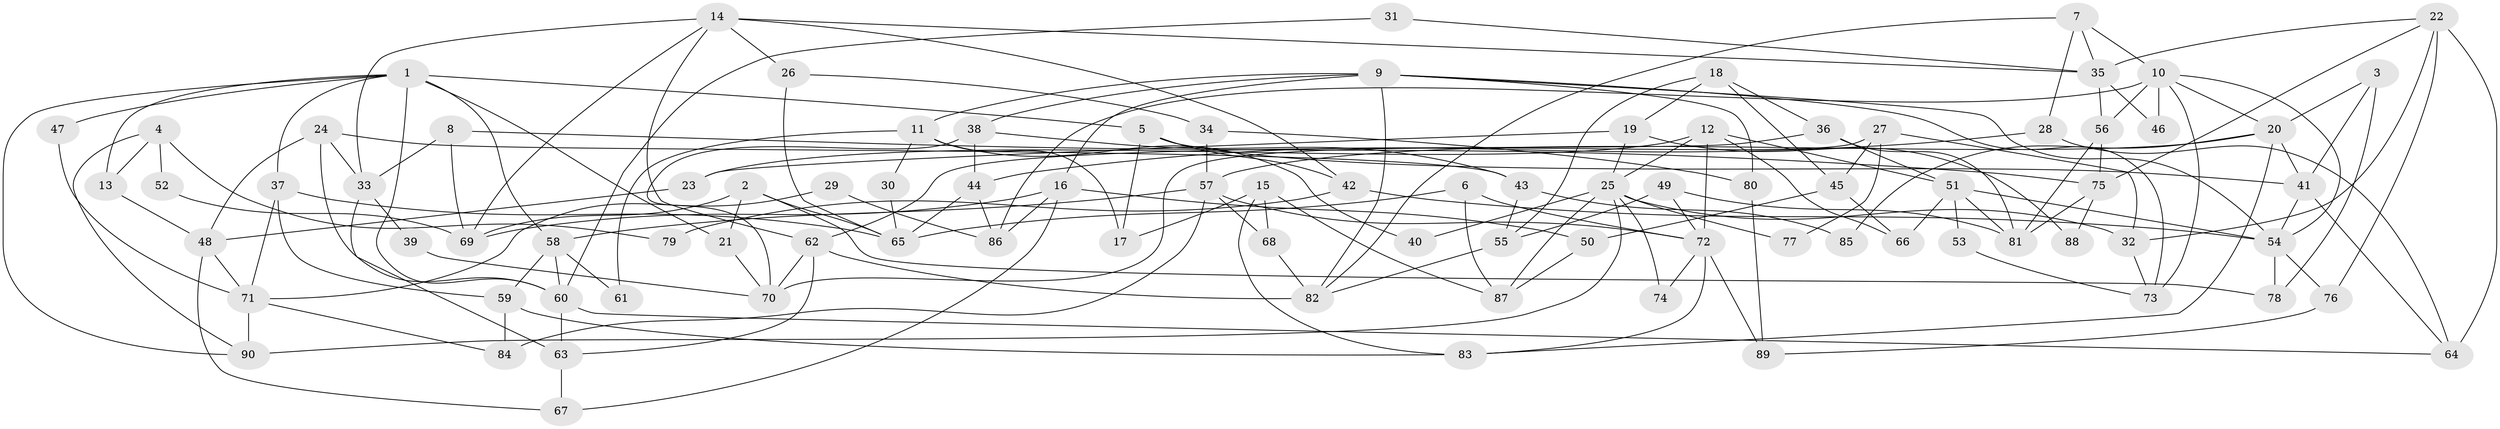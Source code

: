 // coarse degree distribution, {5: 0.24444444444444444, 4: 0.17777777777777778, 2: 0.2222222222222222, 7: 0.1111111111111111, 11: 0.044444444444444446, 8: 0.044444444444444446, 10: 0.044444444444444446, 3: 0.08888888888888889, 6: 0.022222222222222223}
// Generated by graph-tools (version 1.1) at 2025/52/03/04/25 21:52:17]
// undirected, 90 vertices, 180 edges
graph export_dot {
graph [start="1"]
  node [color=gray90,style=filled];
  1;
  2;
  3;
  4;
  5;
  6;
  7;
  8;
  9;
  10;
  11;
  12;
  13;
  14;
  15;
  16;
  17;
  18;
  19;
  20;
  21;
  22;
  23;
  24;
  25;
  26;
  27;
  28;
  29;
  30;
  31;
  32;
  33;
  34;
  35;
  36;
  37;
  38;
  39;
  40;
  41;
  42;
  43;
  44;
  45;
  46;
  47;
  48;
  49;
  50;
  51;
  52;
  53;
  54;
  55;
  56;
  57;
  58;
  59;
  60;
  61;
  62;
  63;
  64;
  65;
  66;
  67;
  68;
  69;
  70;
  71;
  72;
  73;
  74;
  75;
  76;
  77;
  78;
  79;
  80;
  81;
  82;
  83;
  84;
  85;
  86;
  87;
  88;
  89;
  90;
  1 -- 58;
  1 -- 90;
  1 -- 5;
  1 -- 13;
  1 -- 21;
  1 -- 37;
  1 -- 47;
  1 -- 60;
  2 -- 69;
  2 -- 78;
  2 -- 21;
  2 -- 65;
  3 -- 20;
  3 -- 41;
  3 -- 78;
  4 -- 13;
  4 -- 90;
  4 -- 52;
  4 -- 79;
  5 -- 42;
  5 -- 17;
  5 -- 41;
  6 -- 72;
  6 -- 65;
  6 -- 87;
  7 -- 28;
  7 -- 35;
  7 -- 10;
  7 -- 82;
  8 -- 75;
  8 -- 33;
  8 -- 69;
  9 -- 54;
  9 -- 82;
  9 -- 11;
  9 -- 16;
  9 -- 38;
  9 -- 73;
  9 -- 80;
  10 -- 73;
  10 -- 20;
  10 -- 46;
  10 -- 54;
  10 -- 56;
  10 -- 86;
  11 -- 17;
  11 -- 30;
  11 -- 40;
  11 -- 61;
  12 -- 72;
  12 -- 51;
  12 -- 23;
  12 -- 25;
  12 -- 66;
  13 -- 48;
  14 -- 26;
  14 -- 69;
  14 -- 33;
  14 -- 35;
  14 -- 42;
  14 -- 62;
  15 -- 68;
  15 -- 87;
  15 -- 17;
  15 -- 83;
  16 -- 86;
  16 -- 50;
  16 -- 67;
  16 -- 69;
  18 -- 36;
  18 -- 55;
  18 -- 19;
  18 -- 45;
  19 -- 25;
  19 -- 23;
  19 -- 88;
  20 -- 83;
  20 -- 41;
  20 -- 57;
  20 -- 85;
  21 -- 70;
  22 -- 75;
  22 -- 32;
  22 -- 35;
  22 -- 64;
  22 -- 76;
  23 -- 48;
  24 -- 60;
  24 -- 48;
  24 -- 33;
  24 -- 43;
  25 -- 87;
  25 -- 32;
  25 -- 40;
  25 -- 74;
  25 -- 77;
  25 -- 90;
  26 -- 65;
  26 -- 34;
  27 -- 70;
  27 -- 45;
  27 -- 32;
  27 -- 77;
  28 -- 64;
  28 -- 44;
  29 -- 86;
  29 -- 71;
  30 -- 65;
  31 -- 35;
  31 -- 60;
  32 -- 73;
  33 -- 39;
  33 -- 63;
  34 -- 80;
  34 -- 57;
  35 -- 46;
  35 -- 56;
  36 -- 81;
  36 -- 62;
  36 -- 51;
  37 -- 59;
  37 -- 65;
  37 -- 71;
  38 -- 70;
  38 -- 43;
  38 -- 44;
  39 -- 70;
  41 -- 54;
  41 -- 64;
  42 -- 54;
  42 -- 79;
  43 -- 55;
  43 -- 85;
  44 -- 65;
  44 -- 86;
  45 -- 66;
  45 -- 50;
  47 -- 71;
  48 -- 67;
  48 -- 71;
  49 -- 55;
  49 -- 81;
  49 -- 72;
  50 -- 87;
  51 -- 54;
  51 -- 53;
  51 -- 66;
  51 -- 81;
  52 -- 69;
  53 -- 73;
  54 -- 76;
  54 -- 78;
  55 -- 82;
  56 -- 75;
  56 -- 81;
  57 -- 58;
  57 -- 68;
  57 -- 72;
  57 -- 84;
  58 -- 59;
  58 -- 60;
  58 -- 61;
  59 -- 84;
  59 -- 83;
  60 -- 64;
  60 -- 63;
  62 -- 63;
  62 -- 70;
  62 -- 82;
  63 -- 67;
  68 -- 82;
  71 -- 84;
  71 -- 90;
  72 -- 74;
  72 -- 83;
  72 -- 89;
  75 -- 81;
  75 -- 88;
  76 -- 89;
  80 -- 89;
}
